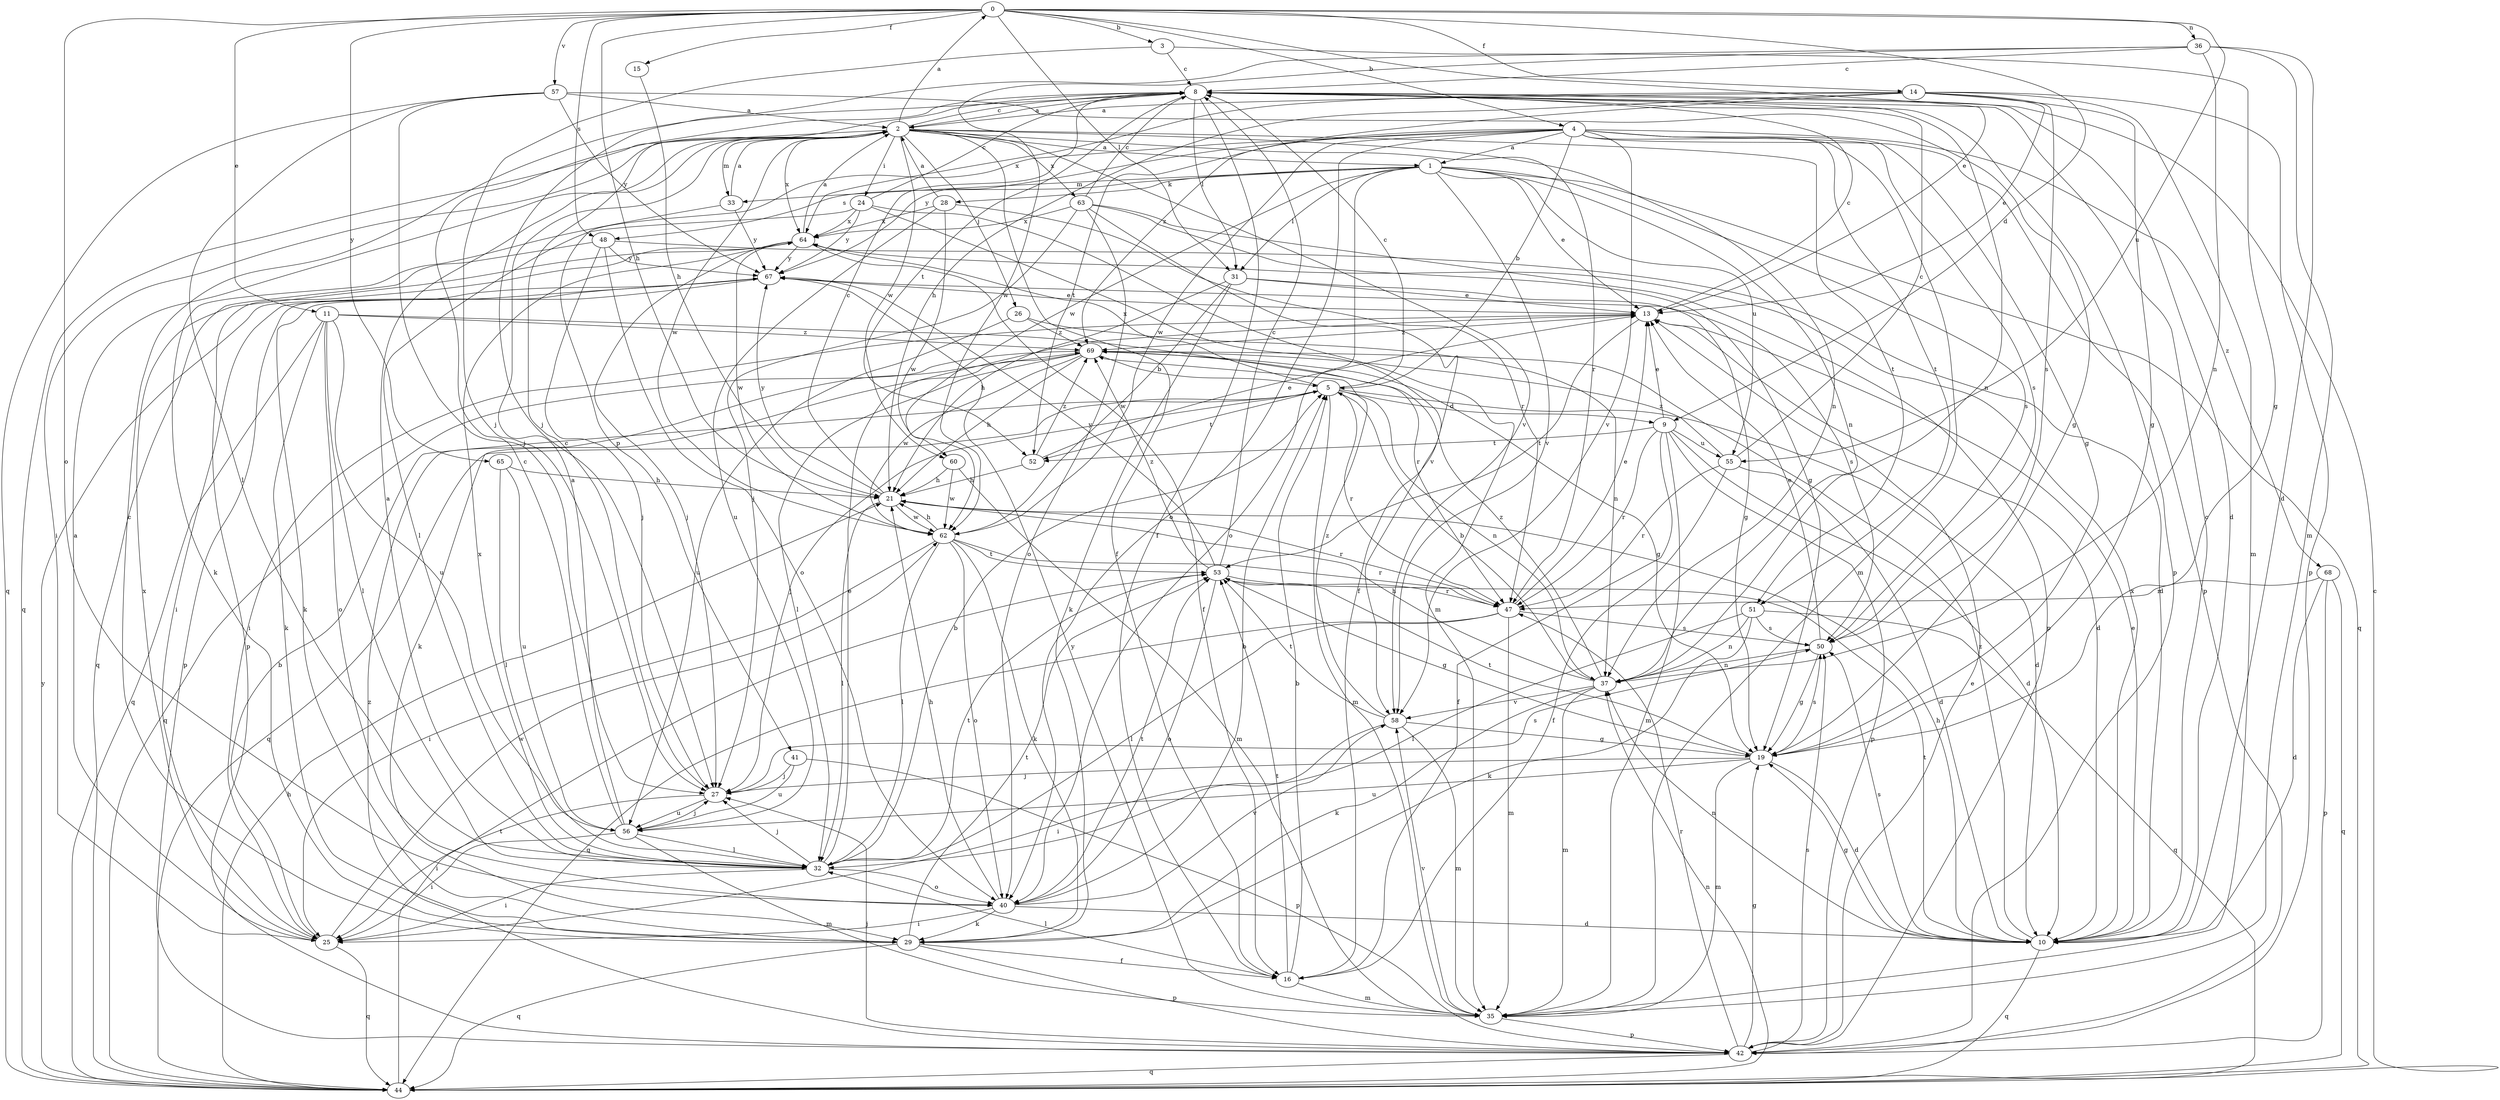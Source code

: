 strict digraph  {
0;
1;
2;
3;
4;
5;
8;
9;
10;
11;
13;
14;
15;
16;
19;
21;
24;
25;
26;
27;
28;
29;
31;
32;
33;
35;
36;
37;
40;
41;
42;
44;
47;
48;
50;
51;
52;
53;
55;
56;
57;
58;
60;
62;
63;
64;
65;
67;
68;
69;
0 -> 3  [label=b];
0 -> 4  [label=b];
0 -> 9  [label=d];
0 -> 11  [label=e];
0 -> 13  [label=e];
0 -> 14  [label=f];
0 -> 15  [label=f];
0 -> 21  [label=h];
0 -> 31  [label=l];
0 -> 36  [label=n];
0 -> 40  [label=o];
0 -> 48  [label=s];
0 -> 55  [label=u];
0 -> 57  [label=v];
0 -> 65  [label=y];
1 -> 13  [label=e];
1 -> 28  [label=k];
1 -> 31  [label=l];
1 -> 33  [label=m];
1 -> 37  [label=n];
1 -> 40  [label=o];
1 -> 44  [label=q];
1 -> 48  [label=s];
1 -> 50  [label=s];
1 -> 55  [label=u];
1 -> 58  [label=v];
1 -> 60  [label=w];
2 -> 0  [label=a];
2 -> 1  [label=a];
2 -> 8  [label=c];
2 -> 16  [label=f];
2 -> 24  [label=i];
2 -> 25  [label=i];
2 -> 26  [label=j];
2 -> 33  [label=m];
2 -> 37  [label=n];
2 -> 44  [label=q];
2 -> 47  [label=r];
2 -> 51  [label=t];
2 -> 58  [label=v];
2 -> 60  [label=w];
2 -> 62  [label=w];
2 -> 63  [label=x];
2 -> 64  [label=x];
3 -> 8  [label=c];
3 -> 19  [label=g];
3 -> 27  [label=j];
4 -> 1  [label=a];
4 -> 5  [label=b];
4 -> 19  [label=g];
4 -> 35  [label=m];
4 -> 40  [label=o];
4 -> 41  [label=p];
4 -> 42  [label=p];
4 -> 50  [label=s];
4 -> 51  [label=t];
4 -> 52  [label=t];
4 -> 58  [label=v];
4 -> 62  [label=w];
4 -> 67  [label=y];
4 -> 68  [label=z];
5 -> 8  [label=c];
5 -> 9  [label=d];
5 -> 10  [label=d];
5 -> 27  [label=j];
5 -> 35  [label=m];
5 -> 37  [label=n];
5 -> 44  [label=q];
5 -> 47  [label=r];
5 -> 52  [label=t];
5 -> 64  [label=x];
8 -> 2  [label=a];
8 -> 10  [label=d];
8 -> 16  [label=f];
8 -> 31  [label=l];
8 -> 37  [label=n];
8 -> 42  [label=p];
8 -> 52  [label=t];
9 -> 10  [label=d];
9 -> 13  [label=e];
9 -> 16  [label=f];
9 -> 35  [label=m];
9 -> 42  [label=p];
9 -> 47  [label=r];
9 -> 52  [label=t];
9 -> 55  [label=u];
10 -> 8  [label=c];
10 -> 13  [label=e];
10 -> 19  [label=g];
10 -> 21  [label=h];
10 -> 37  [label=n];
10 -> 44  [label=q];
10 -> 50  [label=s];
10 -> 53  [label=t];
10 -> 64  [label=x];
10 -> 69  [label=z];
11 -> 29  [label=k];
11 -> 32  [label=l];
11 -> 40  [label=o];
11 -> 44  [label=q];
11 -> 47  [label=r];
11 -> 56  [label=u];
11 -> 69  [label=z];
13 -> 8  [label=c];
13 -> 10  [label=d];
13 -> 25  [label=i];
13 -> 53  [label=t];
13 -> 69  [label=z];
14 -> 2  [label=a];
14 -> 13  [label=e];
14 -> 19  [label=g];
14 -> 21  [label=h];
14 -> 35  [label=m];
14 -> 42  [label=p];
14 -> 50  [label=s];
14 -> 64  [label=x];
14 -> 69  [label=z];
15 -> 21  [label=h];
16 -> 5  [label=b];
16 -> 32  [label=l];
16 -> 35  [label=m];
16 -> 53  [label=t];
19 -> 10  [label=d];
19 -> 27  [label=j];
19 -> 35  [label=m];
19 -> 50  [label=s];
19 -> 53  [label=t];
19 -> 56  [label=u];
21 -> 8  [label=c];
21 -> 32  [label=l];
21 -> 47  [label=r];
21 -> 62  [label=w];
21 -> 67  [label=y];
24 -> 8  [label=c];
24 -> 32  [label=l];
24 -> 35  [label=m];
24 -> 58  [label=v];
24 -> 64  [label=x];
24 -> 67  [label=y];
25 -> 2  [label=a];
25 -> 5  [label=b];
25 -> 44  [label=q];
25 -> 62  [label=w];
25 -> 64  [label=x];
26 -> 37  [label=n];
26 -> 56  [label=u];
26 -> 69  [label=z];
27 -> 8  [label=c];
27 -> 25  [label=i];
27 -> 50  [label=s];
27 -> 56  [label=u];
28 -> 2  [label=a];
28 -> 47  [label=r];
28 -> 56  [label=u];
28 -> 62  [label=w];
28 -> 64  [label=x];
29 -> 8  [label=c];
29 -> 16  [label=f];
29 -> 42  [label=p];
29 -> 44  [label=q];
29 -> 53  [label=t];
31 -> 13  [label=e];
31 -> 19  [label=g];
31 -> 21  [label=h];
31 -> 29  [label=k];
31 -> 62  [label=w];
32 -> 2  [label=a];
32 -> 5  [label=b];
32 -> 13  [label=e];
32 -> 25  [label=i];
32 -> 27  [label=j];
32 -> 40  [label=o];
32 -> 53  [label=t];
32 -> 64  [label=x];
33 -> 2  [label=a];
33 -> 29  [label=k];
33 -> 67  [label=y];
35 -> 42  [label=p];
35 -> 58  [label=v];
35 -> 67  [label=y];
36 -> 8  [label=c];
36 -> 10  [label=d];
36 -> 27  [label=j];
36 -> 35  [label=m];
36 -> 37  [label=n];
36 -> 62  [label=w];
37 -> 5  [label=b];
37 -> 21  [label=h];
37 -> 29  [label=k];
37 -> 35  [label=m];
37 -> 58  [label=v];
37 -> 69  [label=z];
40 -> 5  [label=b];
40 -> 10  [label=d];
40 -> 21  [label=h];
40 -> 25  [label=i];
40 -> 29  [label=k];
40 -> 53  [label=t];
40 -> 58  [label=v];
41 -> 27  [label=j];
41 -> 42  [label=p];
41 -> 56  [label=u];
42 -> 13  [label=e];
42 -> 19  [label=g];
42 -> 27  [label=j];
42 -> 44  [label=q];
42 -> 47  [label=r];
42 -> 50  [label=s];
42 -> 69  [label=z];
44 -> 8  [label=c];
44 -> 21  [label=h];
44 -> 37  [label=n];
44 -> 53  [label=t];
44 -> 67  [label=y];
47 -> 13  [label=e];
47 -> 32  [label=l];
47 -> 35  [label=m];
47 -> 44  [label=q];
47 -> 50  [label=s];
48 -> 10  [label=d];
48 -> 27  [label=j];
48 -> 40  [label=o];
48 -> 44  [label=q];
48 -> 67  [label=y];
50 -> 13  [label=e];
50 -> 19  [label=g];
50 -> 37  [label=n];
51 -> 29  [label=k];
51 -> 32  [label=l];
51 -> 37  [label=n];
51 -> 44  [label=q];
51 -> 50  [label=s];
52 -> 13  [label=e];
52 -> 21  [label=h];
52 -> 69  [label=z];
53 -> 8  [label=c];
53 -> 19  [label=g];
53 -> 40  [label=o];
53 -> 47  [label=r];
53 -> 67  [label=y];
53 -> 69  [label=z];
55 -> 8  [label=c];
55 -> 10  [label=d];
55 -> 16  [label=f];
55 -> 47  [label=r];
55 -> 69  [label=z];
56 -> 2  [label=a];
56 -> 8  [label=c];
56 -> 25  [label=i];
56 -> 27  [label=j];
56 -> 32  [label=l];
56 -> 35  [label=m];
57 -> 2  [label=a];
57 -> 19  [label=g];
57 -> 27  [label=j];
57 -> 32  [label=l];
57 -> 44  [label=q];
57 -> 67  [label=y];
58 -> 19  [label=g];
58 -> 25  [label=i];
58 -> 35  [label=m];
58 -> 53  [label=t];
58 -> 69  [label=z];
60 -> 21  [label=h];
60 -> 35  [label=m];
60 -> 62  [label=w];
62 -> 21  [label=h];
62 -> 25  [label=i];
62 -> 29  [label=k];
62 -> 32  [label=l];
62 -> 40  [label=o];
62 -> 47  [label=r];
62 -> 53  [label=t];
63 -> 8  [label=c];
63 -> 16  [label=f];
63 -> 19  [label=g];
63 -> 27  [label=j];
63 -> 40  [label=o];
63 -> 42  [label=p];
63 -> 64  [label=x];
64 -> 2  [label=a];
64 -> 16  [label=f];
64 -> 27  [label=j];
64 -> 42  [label=p];
64 -> 62  [label=w];
64 -> 67  [label=y];
65 -> 21  [label=h];
65 -> 32  [label=l];
65 -> 56  [label=u];
67 -> 13  [label=e];
67 -> 25  [label=i];
67 -> 29  [label=k];
67 -> 42  [label=p];
67 -> 50  [label=s];
68 -> 10  [label=d];
68 -> 42  [label=p];
68 -> 44  [label=q];
68 -> 47  [label=r];
69 -> 5  [label=b];
69 -> 19  [label=g];
69 -> 21  [label=h];
69 -> 29  [label=k];
69 -> 32  [label=l];
69 -> 44  [label=q];
69 -> 62  [label=w];
}

